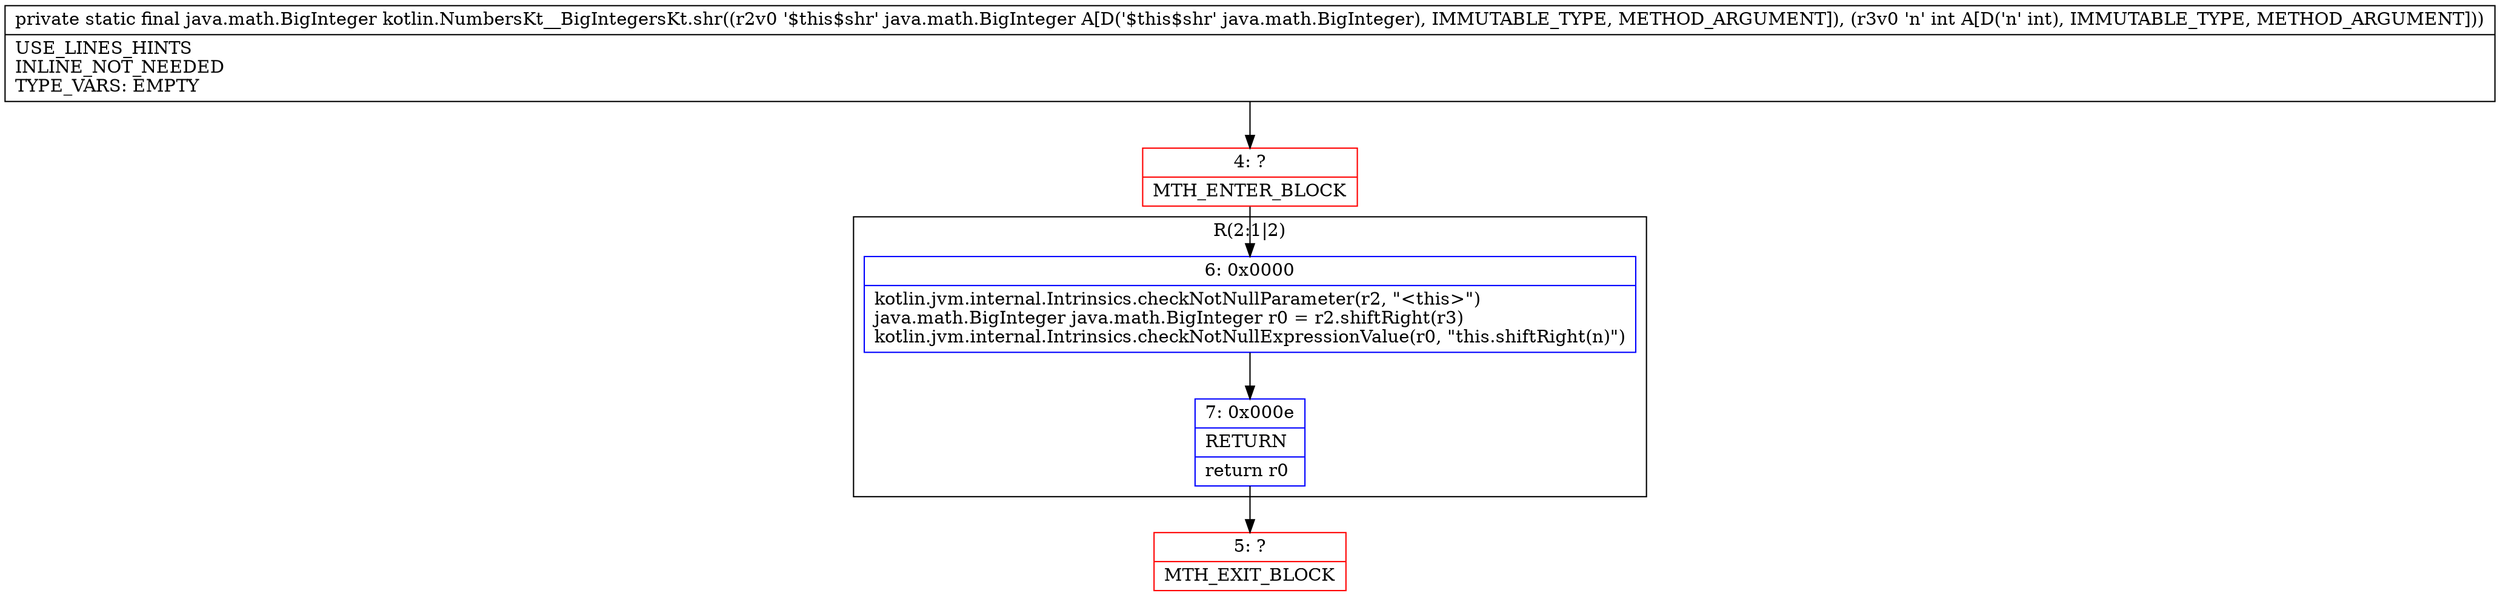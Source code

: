 digraph "CFG forkotlin.NumbersKt__BigIntegersKt.shr(Ljava\/math\/BigInteger;I)Ljava\/math\/BigInteger;" {
subgraph cluster_Region_670553212 {
label = "R(2:1|2)";
node [shape=record,color=blue];
Node_6 [shape=record,label="{6\:\ 0x0000|kotlin.jvm.internal.Intrinsics.checkNotNullParameter(r2, \"\<this\>\")\ljava.math.BigInteger java.math.BigInteger r0 = r2.shiftRight(r3)\lkotlin.jvm.internal.Intrinsics.checkNotNullExpressionValue(r0, \"this.shiftRight(n)\")\l}"];
Node_7 [shape=record,label="{7\:\ 0x000e|RETURN\l|return r0\l}"];
}
Node_4 [shape=record,color=red,label="{4\:\ ?|MTH_ENTER_BLOCK\l}"];
Node_5 [shape=record,color=red,label="{5\:\ ?|MTH_EXIT_BLOCK\l}"];
MethodNode[shape=record,label="{private static final java.math.BigInteger kotlin.NumbersKt__BigIntegersKt.shr((r2v0 '$this$shr' java.math.BigInteger A[D('$this$shr' java.math.BigInteger), IMMUTABLE_TYPE, METHOD_ARGUMENT]), (r3v0 'n' int A[D('n' int), IMMUTABLE_TYPE, METHOD_ARGUMENT]))  | USE_LINES_HINTS\lINLINE_NOT_NEEDED\lTYPE_VARS: EMPTY\l}"];
MethodNode -> Node_4;Node_6 -> Node_7;
Node_7 -> Node_5;
Node_4 -> Node_6;
}

